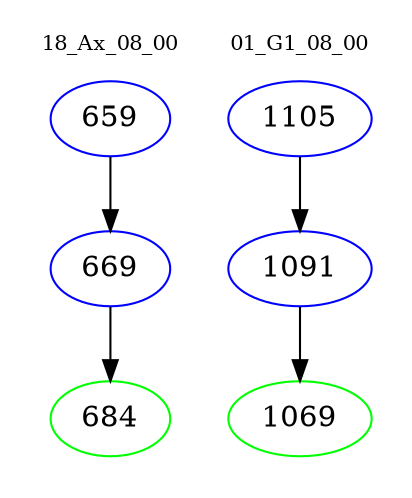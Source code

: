 digraph{
subgraph cluster_0 {
color = white
label = "18_Ax_08_00";
fontsize=10;
T0_659 [label="659", color="blue"]
T0_659 -> T0_669 [color="black"]
T0_669 [label="669", color="blue"]
T0_669 -> T0_684 [color="black"]
T0_684 [label="684", color="green"]
}
subgraph cluster_1 {
color = white
label = "01_G1_08_00";
fontsize=10;
T1_1105 [label="1105", color="blue"]
T1_1105 -> T1_1091 [color="black"]
T1_1091 [label="1091", color="blue"]
T1_1091 -> T1_1069 [color="black"]
T1_1069 [label="1069", color="green"]
}
}
